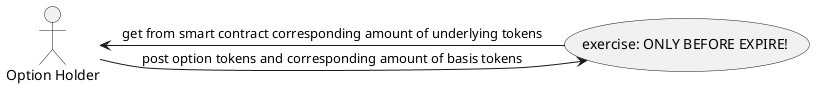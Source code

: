 @startuml
:Option Holder: as Buyer
(exercise: ONLY BEFORE EXPIRE!) as (exec)

Buyer -> (exec): post option tokens and corresponding amount of basis tokens

(exec) -> Buyer: get from smart contract corresponding amount of underlying tokens

@enduml

